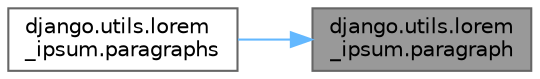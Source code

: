 digraph "django.utils.lorem_ipsum.paragraph"
{
 // LATEX_PDF_SIZE
  bgcolor="transparent";
  edge [fontname=Helvetica,fontsize=10,labelfontname=Helvetica,labelfontsize=10];
  node [fontname=Helvetica,fontsize=10,shape=box,height=0.2,width=0.4];
  rankdir="RL";
  Node1 [id="Node000001",label="django.utils.lorem\l_ipsum.paragraph",height=0.2,width=0.4,color="gray40", fillcolor="grey60", style="filled", fontcolor="black",tooltip=" "];
  Node1 -> Node2 [id="edge1_Node000001_Node000002",dir="back",color="steelblue1",style="solid",tooltip=" "];
  Node2 [id="Node000002",label="django.utils.lorem\l_ipsum.paragraphs",height=0.2,width=0.4,color="grey40", fillcolor="white", style="filled",URL="$namespacedjango_1_1utils_1_1lorem__ipsum.html#adc140bd5f3b5360f2a24e27392e7cc94",tooltip=" "];
}
